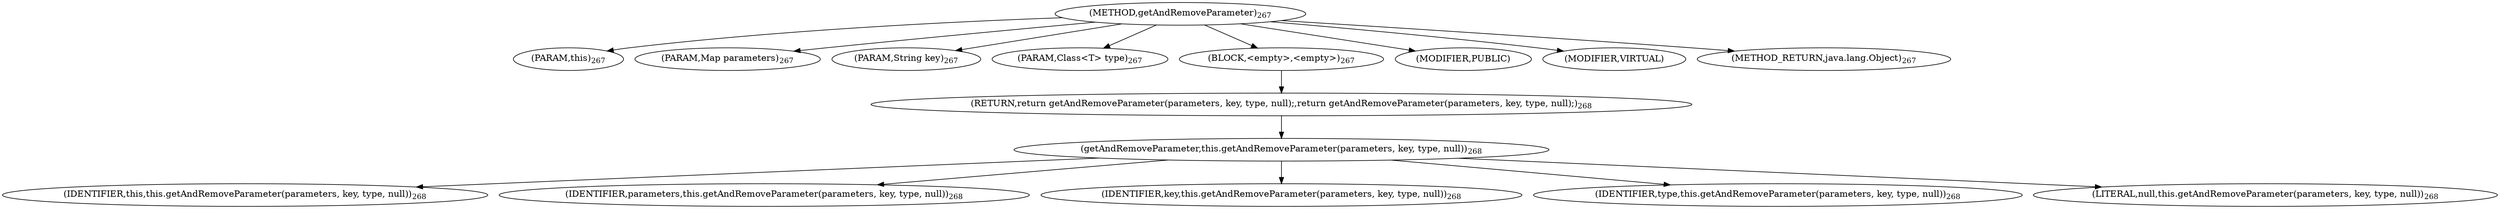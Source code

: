 digraph "getAndRemoveParameter" {  
"509" [label = <(METHOD,getAndRemoveParameter)<SUB>267</SUB>> ]
"38" [label = <(PARAM,this)<SUB>267</SUB>> ]
"510" [label = <(PARAM,Map parameters)<SUB>267</SUB>> ]
"511" [label = <(PARAM,String key)<SUB>267</SUB>> ]
"512" [label = <(PARAM,Class&lt;T&gt; type)<SUB>267</SUB>> ]
"513" [label = <(BLOCK,&lt;empty&gt;,&lt;empty&gt;)<SUB>267</SUB>> ]
"514" [label = <(RETURN,return getAndRemoveParameter(parameters, key, type, null);,return getAndRemoveParameter(parameters, key, type, null);)<SUB>268</SUB>> ]
"515" [label = <(getAndRemoveParameter,this.getAndRemoveParameter(parameters, key, type, null))<SUB>268</SUB>> ]
"37" [label = <(IDENTIFIER,this,this.getAndRemoveParameter(parameters, key, type, null))<SUB>268</SUB>> ]
"516" [label = <(IDENTIFIER,parameters,this.getAndRemoveParameter(parameters, key, type, null))<SUB>268</SUB>> ]
"517" [label = <(IDENTIFIER,key,this.getAndRemoveParameter(parameters, key, type, null))<SUB>268</SUB>> ]
"518" [label = <(IDENTIFIER,type,this.getAndRemoveParameter(parameters, key, type, null))<SUB>268</SUB>> ]
"519" [label = <(LITERAL,null,this.getAndRemoveParameter(parameters, key, type, null))<SUB>268</SUB>> ]
"520" [label = <(MODIFIER,PUBLIC)> ]
"521" [label = <(MODIFIER,VIRTUAL)> ]
"522" [label = <(METHOD_RETURN,java.lang.Object)<SUB>267</SUB>> ]
  "509" -> "38" 
  "509" -> "510" 
  "509" -> "511" 
  "509" -> "512" 
  "509" -> "513" 
  "509" -> "520" 
  "509" -> "521" 
  "509" -> "522" 
  "513" -> "514" 
  "514" -> "515" 
  "515" -> "37" 
  "515" -> "516" 
  "515" -> "517" 
  "515" -> "518" 
  "515" -> "519" 
}
